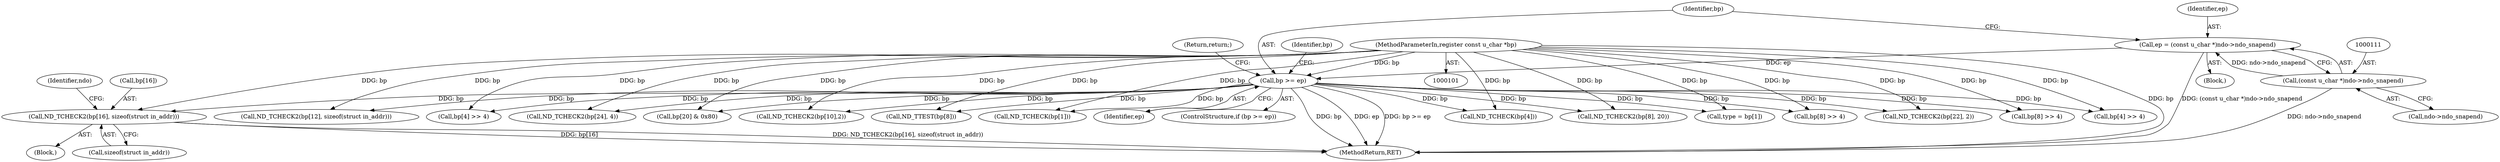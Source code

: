 digraph "0_tcpdump_5dc1860d8267b1e0cb78c9ffa2a40bea2fdb3ddc_2@pointer" {
"1000323" [label="(Call,ND_TCHECK2(bp[16], sizeof(struct in_addr)))"];
"1000116" [label="(Call,bp >= ep)"];
"1000103" [label="(MethodParameterIn,register const u_char *bp)"];
"1000108" [label="(Call,ep = (const u_char *)ndo->ndo_snapend)"];
"1000110" [label="(Call,(const u_char *)ndo->ndo_snapend)"];
"1000268" [label="(Call,ND_TCHECK2(bp[22], 2))"];
"1000190" [label="(Call,ND_TCHECK2(bp[10],2))"];
"1000110" [label="(Call,(const u_char *)ndo->ndo_snapend)"];
"1000112" [label="(Call,ndo->ndo_snapend)"];
"1000416" [label="(Call,ND_TCHECK(bp[4]))"];
"1000119" [label="(Return,return;)"];
"1000149" [label="(Call,bp[8] >> 4)"];
"1000117" [label="(Identifier,bp)"];
"1000109" [label="(Identifier,ep)"];
"1000122" [label="(Identifier,bp)"];
"1000179" [label="(Call,bp[8] >> 4)"];
"1000327" [label="(Call,sizeof(struct in_addr))"];
"1000422" [label="(Call,bp[4] >> 4)"];
"1000120" [label="(Call,ND_TCHECK(bp[1]))"];
"1000108" [label="(Call,ep = (const u_char *)ndo->ndo_snapend)"];
"1000237" [label="(Call,ND_TCHECK2(bp[12], sizeof(struct in_addr)))"];
"1000433" [label="(Call,bp[4] >> 4)"];
"1000323" [label="(Call,ND_TCHECK2(bp[16], sizeof(struct in_addr)))"];
"1000140" [label="(Block,)"];
"1000366" [label="(Call,ND_TCHECK2(bp[24], 4))"];
"1000378" [label="(Call,bp[20] & 0x80)"];
"1000324" [label="(Call,bp[16])"];
"1000143" [label="(Call,ND_TTEST(bp[8]))"];
"1000116" [label="(Call,bp >= ep)"];
"1000212" [label="(Call,ND_TCHECK2(bp[8], 20))"];
"1000118" [label="(Identifier,ep)"];
"1000115" [label="(ControlStructure,if (bp >= ep))"];
"1000445" [label="(MethodReturn,RET)"];
"1000105" [label="(Block,)"];
"1000103" [label="(MethodParameterIn,register const u_char *bp)"];
"1000124" [label="(Call,type = bp[1])"];
"1000331" [label="(Identifier,ndo)"];
"1000323" -> "1000140"  [label="AST: "];
"1000323" -> "1000327"  [label="CFG: "];
"1000324" -> "1000323"  [label="AST: "];
"1000327" -> "1000323"  [label="AST: "];
"1000331" -> "1000323"  [label="CFG: "];
"1000323" -> "1000445"  [label="DDG: bp[16]"];
"1000323" -> "1000445"  [label="DDG: ND_TCHECK2(bp[16], sizeof(struct in_addr))"];
"1000116" -> "1000323"  [label="DDG: bp"];
"1000103" -> "1000323"  [label="DDG: bp"];
"1000116" -> "1000115"  [label="AST: "];
"1000116" -> "1000118"  [label="CFG: "];
"1000117" -> "1000116"  [label="AST: "];
"1000118" -> "1000116"  [label="AST: "];
"1000119" -> "1000116"  [label="CFG: "];
"1000122" -> "1000116"  [label="CFG: "];
"1000116" -> "1000445"  [label="DDG: bp"];
"1000116" -> "1000445"  [label="DDG: ep"];
"1000116" -> "1000445"  [label="DDG: bp >= ep"];
"1000103" -> "1000116"  [label="DDG: bp"];
"1000108" -> "1000116"  [label="DDG: ep"];
"1000116" -> "1000120"  [label="DDG: bp"];
"1000116" -> "1000124"  [label="DDG: bp"];
"1000116" -> "1000143"  [label="DDG: bp"];
"1000116" -> "1000149"  [label="DDG: bp"];
"1000116" -> "1000179"  [label="DDG: bp"];
"1000116" -> "1000190"  [label="DDG: bp"];
"1000116" -> "1000212"  [label="DDG: bp"];
"1000116" -> "1000237"  [label="DDG: bp"];
"1000116" -> "1000268"  [label="DDG: bp"];
"1000116" -> "1000366"  [label="DDG: bp"];
"1000116" -> "1000378"  [label="DDG: bp"];
"1000116" -> "1000416"  [label="DDG: bp"];
"1000116" -> "1000422"  [label="DDG: bp"];
"1000116" -> "1000433"  [label="DDG: bp"];
"1000103" -> "1000101"  [label="AST: "];
"1000103" -> "1000445"  [label="DDG: bp"];
"1000103" -> "1000120"  [label="DDG: bp"];
"1000103" -> "1000124"  [label="DDG: bp"];
"1000103" -> "1000143"  [label="DDG: bp"];
"1000103" -> "1000149"  [label="DDG: bp"];
"1000103" -> "1000179"  [label="DDG: bp"];
"1000103" -> "1000190"  [label="DDG: bp"];
"1000103" -> "1000212"  [label="DDG: bp"];
"1000103" -> "1000237"  [label="DDG: bp"];
"1000103" -> "1000268"  [label="DDG: bp"];
"1000103" -> "1000366"  [label="DDG: bp"];
"1000103" -> "1000378"  [label="DDG: bp"];
"1000103" -> "1000416"  [label="DDG: bp"];
"1000103" -> "1000422"  [label="DDG: bp"];
"1000103" -> "1000433"  [label="DDG: bp"];
"1000108" -> "1000105"  [label="AST: "];
"1000108" -> "1000110"  [label="CFG: "];
"1000109" -> "1000108"  [label="AST: "];
"1000110" -> "1000108"  [label="AST: "];
"1000117" -> "1000108"  [label="CFG: "];
"1000108" -> "1000445"  [label="DDG: (const u_char *)ndo->ndo_snapend"];
"1000110" -> "1000108"  [label="DDG: ndo->ndo_snapend"];
"1000110" -> "1000112"  [label="CFG: "];
"1000111" -> "1000110"  [label="AST: "];
"1000112" -> "1000110"  [label="AST: "];
"1000110" -> "1000445"  [label="DDG: ndo->ndo_snapend"];
}
